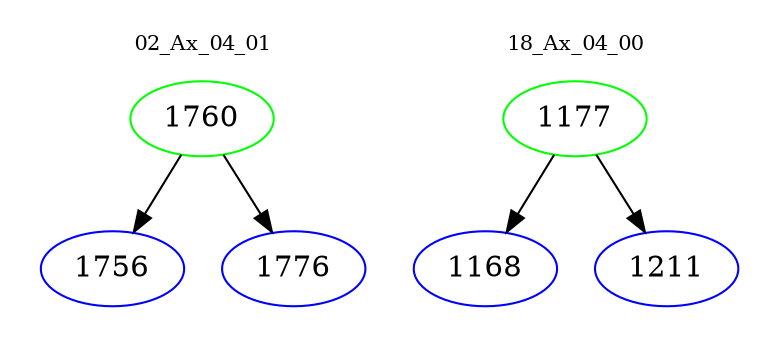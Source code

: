digraph{
subgraph cluster_0 {
color = white
label = "02_Ax_04_01";
fontsize=10;
T0_1760 [label="1760", color="green"]
T0_1760 -> T0_1756 [color="black"]
T0_1756 [label="1756", color="blue"]
T0_1760 -> T0_1776 [color="black"]
T0_1776 [label="1776", color="blue"]
}
subgraph cluster_1 {
color = white
label = "18_Ax_04_00";
fontsize=10;
T1_1177 [label="1177", color="green"]
T1_1177 -> T1_1168 [color="black"]
T1_1168 [label="1168", color="blue"]
T1_1177 -> T1_1211 [color="black"]
T1_1211 [label="1211", color="blue"]
}
}
